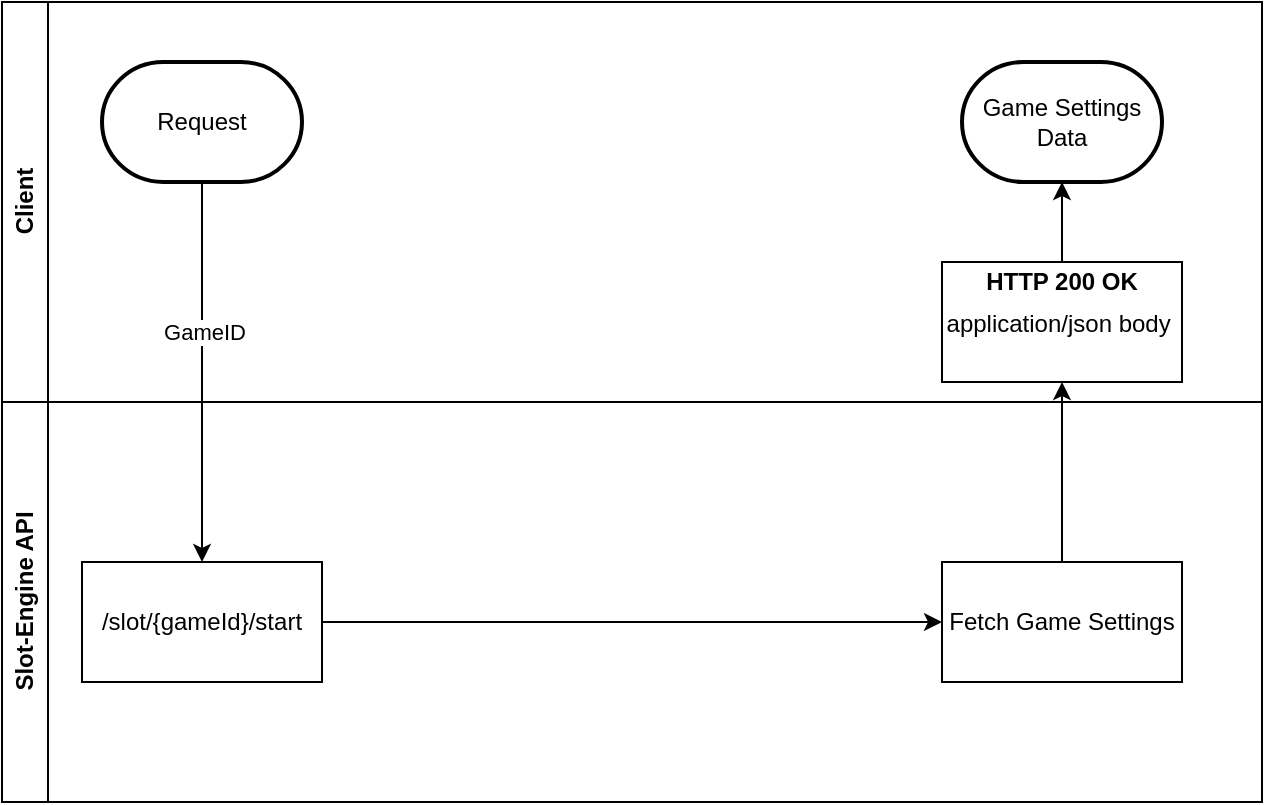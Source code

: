 <mxfile version="21.3.2" type="device">
  <diagram name="Page-1" id="wjgw9uF99OB0Vimc_6ms">
    <mxGraphModel dx="1242" dy="738" grid="1" gridSize="10" guides="1" tooltips="1" connect="1" arrows="1" fold="1" page="1" pageScale="1" pageWidth="850" pageHeight="1100" math="0" shadow="0">
      <root>
        <mxCell id="0" />
        <mxCell id="1" parent="0" />
        <mxCell id="HodP6HeMuEoSwsgSz1am-1" value="Client" style="swimlane;horizontal=0;whiteSpace=wrap;html=1;" vertex="1" parent="1">
          <mxGeometry x="50" y="90" width="630" height="200" as="geometry" />
        </mxCell>
        <mxCell id="HodP6HeMuEoSwsgSz1am-5" value="Request" style="strokeWidth=2;html=1;shape=mxgraph.flowchart.terminator;whiteSpace=wrap;" vertex="1" parent="HodP6HeMuEoSwsgSz1am-1">
          <mxGeometry x="50" y="30" width="100" height="60" as="geometry" />
        </mxCell>
        <mxCell id="HodP6HeMuEoSwsgSz1am-12" value="Game Settings Data" style="strokeWidth=2;html=1;shape=mxgraph.flowchart.terminator;whiteSpace=wrap;" vertex="1" parent="HodP6HeMuEoSwsgSz1am-1">
          <mxGeometry x="480" y="30" width="100" height="60" as="geometry" />
        </mxCell>
        <mxCell id="HodP6HeMuEoSwsgSz1am-13" value="&lt;p style=&quot;margin: 0px; padding: 0px; border: 0px none; line-height: 0px; overflow-wrap: break-word; font-family: Arial;&quot;&gt;&lt;b&gt;HTTP 200 OK&lt;/b&gt;&lt;/p&gt;&lt;p style=&quot;margin: 0px; padding: 0px; border: 0px none; line-height: 0px; overflow-wrap: break-word; font-family: Arial;&quot;&gt;&lt;span style=&quot;line-height: 14px;&quot;&gt;&lt;br&gt;&lt;/span&gt;&lt;/p&gt;&lt;p style=&quot;margin: 0px; padding: 0px; border: 0px none; line-height: 0px; overflow-wrap: break-word; font-family: Arial;&quot;&gt;&lt;span style=&quot;line-height: 14px;&quot;&gt;application/json body&amp;nbsp;&lt;/span&gt;&lt;/p&gt;&lt;p style=&quot;margin: 0px; padding: 0px; border: 0px none; line-height: 0px; overflow-wrap: break-word; font-family: Arial;&quot;&gt;&lt;span style=&quot;line-height: 14px;&quot;&gt;&amp;nbsp;&lt;/span&gt;&lt;/p&gt;" style="rounded=0;whiteSpace=wrap;html=1;" vertex="1" parent="HodP6HeMuEoSwsgSz1am-1">
          <mxGeometry x="470" y="130" width="120" height="60" as="geometry" />
        </mxCell>
        <mxCell id="HodP6HeMuEoSwsgSz1am-15" value="" style="endArrow=classic;html=1;rounded=0;entryX=0.5;entryY=1;entryDx=0;entryDy=0;entryPerimeter=0;exitX=0.5;exitY=0;exitDx=0;exitDy=0;" edge="1" parent="HodP6HeMuEoSwsgSz1am-1" source="HodP6HeMuEoSwsgSz1am-13" target="HodP6HeMuEoSwsgSz1am-12">
          <mxGeometry width="50" height="50" relative="1" as="geometry">
            <mxPoint x="350" y="340" as="sourcePoint" />
            <mxPoint x="400" y="290" as="targetPoint" />
          </mxGeometry>
        </mxCell>
        <mxCell id="HodP6HeMuEoSwsgSz1am-2" value="Slot-Engine API" style="swimlane;horizontal=0;whiteSpace=wrap;html=1;" vertex="1" parent="1">
          <mxGeometry x="50" y="290" width="630" height="200" as="geometry" />
        </mxCell>
        <mxCell id="HodP6HeMuEoSwsgSz1am-6" value="/slot/{gameId}/start" style="rounded=0;whiteSpace=wrap;html=1;" vertex="1" parent="HodP6HeMuEoSwsgSz1am-2">
          <mxGeometry x="40" y="80" width="120" height="60" as="geometry" />
        </mxCell>
        <mxCell id="HodP6HeMuEoSwsgSz1am-10" value="Fetch Game Settings" style="rounded=0;whiteSpace=wrap;html=1;" vertex="1" parent="HodP6HeMuEoSwsgSz1am-2">
          <mxGeometry x="470" y="80" width="120" height="60" as="geometry" />
        </mxCell>
        <mxCell id="HodP6HeMuEoSwsgSz1am-11" value="" style="endArrow=classic;html=1;rounded=0;exitX=1;exitY=0.5;exitDx=0;exitDy=0;entryX=0;entryY=0.5;entryDx=0;entryDy=0;" edge="1" parent="HodP6HeMuEoSwsgSz1am-2" source="HodP6HeMuEoSwsgSz1am-6" target="HodP6HeMuEoSwsgSz1am-10">
          <mxGeometry width="50" height="50" relative="1" as="geometry">
            <mxPoint x="350" y="140" as="sourcePoint" />
            <mxPoint x="400" y="90" as="targetPoint" />
          </mxGeometry>
        </mxCell>
        <mxCell id="HodP6HeMuEoSwsgSz1am-7" style="edgeStyle=orthogonalEdgeStyle;rounded=0;orthogonalLoop=1;jettySize=auto;html=1;exitX=0.5;exitY=1;exitDx=0;exitDy=0;exitPerimeter=0;entryX=0.5;entryY=0;entryDx=0;entryDy=0;" edge="1" parent="1" source="HodP6HeMuEoSwsgSz1am-5" target="HodP6HeMuEoSwsgSz1am-6">
          <mxGeometry relative="1" as="geometry" />
        </mxCell>
        <mxCell id="HodP6HeMuEoSwsgSz1am-8" value="GameID" style="edgeLabel;html=1;align=center;verticalAlign=middle;resizable=0;points=[];" vertex="1" connectable="0" parent="HodP6HeMuEoSwsgSz1am-7">
          <mxGeometry x="-0.21" y="1" relative="1" as="geometry">
            <mxPoint as="offset" />
          </mxGeometry>
        </mxCell>
        <mxCell id="HodP6HeMuEoSwsgSz1am-14" value="" style="endArrow=classic;html=1;rounded=0;entryX=0.5;entryY=1;entryDx=0;entryDy=0;exitX=0.5;exitY=0;exitDx=0;exitDy=0;" edge="1" parent="1" source="HodP6HeMuEoSwsgSz1am-10" target="HodP6HeMuEoSwsgSz1am-13">
          <mxGeometry width="50" height="50" relative="1" as="geometry">
            <mxPoint x="400" y="430" as="sourcePoint" />
            <mxPoint x="450" y="380" as="targetPoint" />
          </mxGeometry>
        </mxCell>
      </root>
    </mxGraphModel>
  </diagram>
</mxfile>
